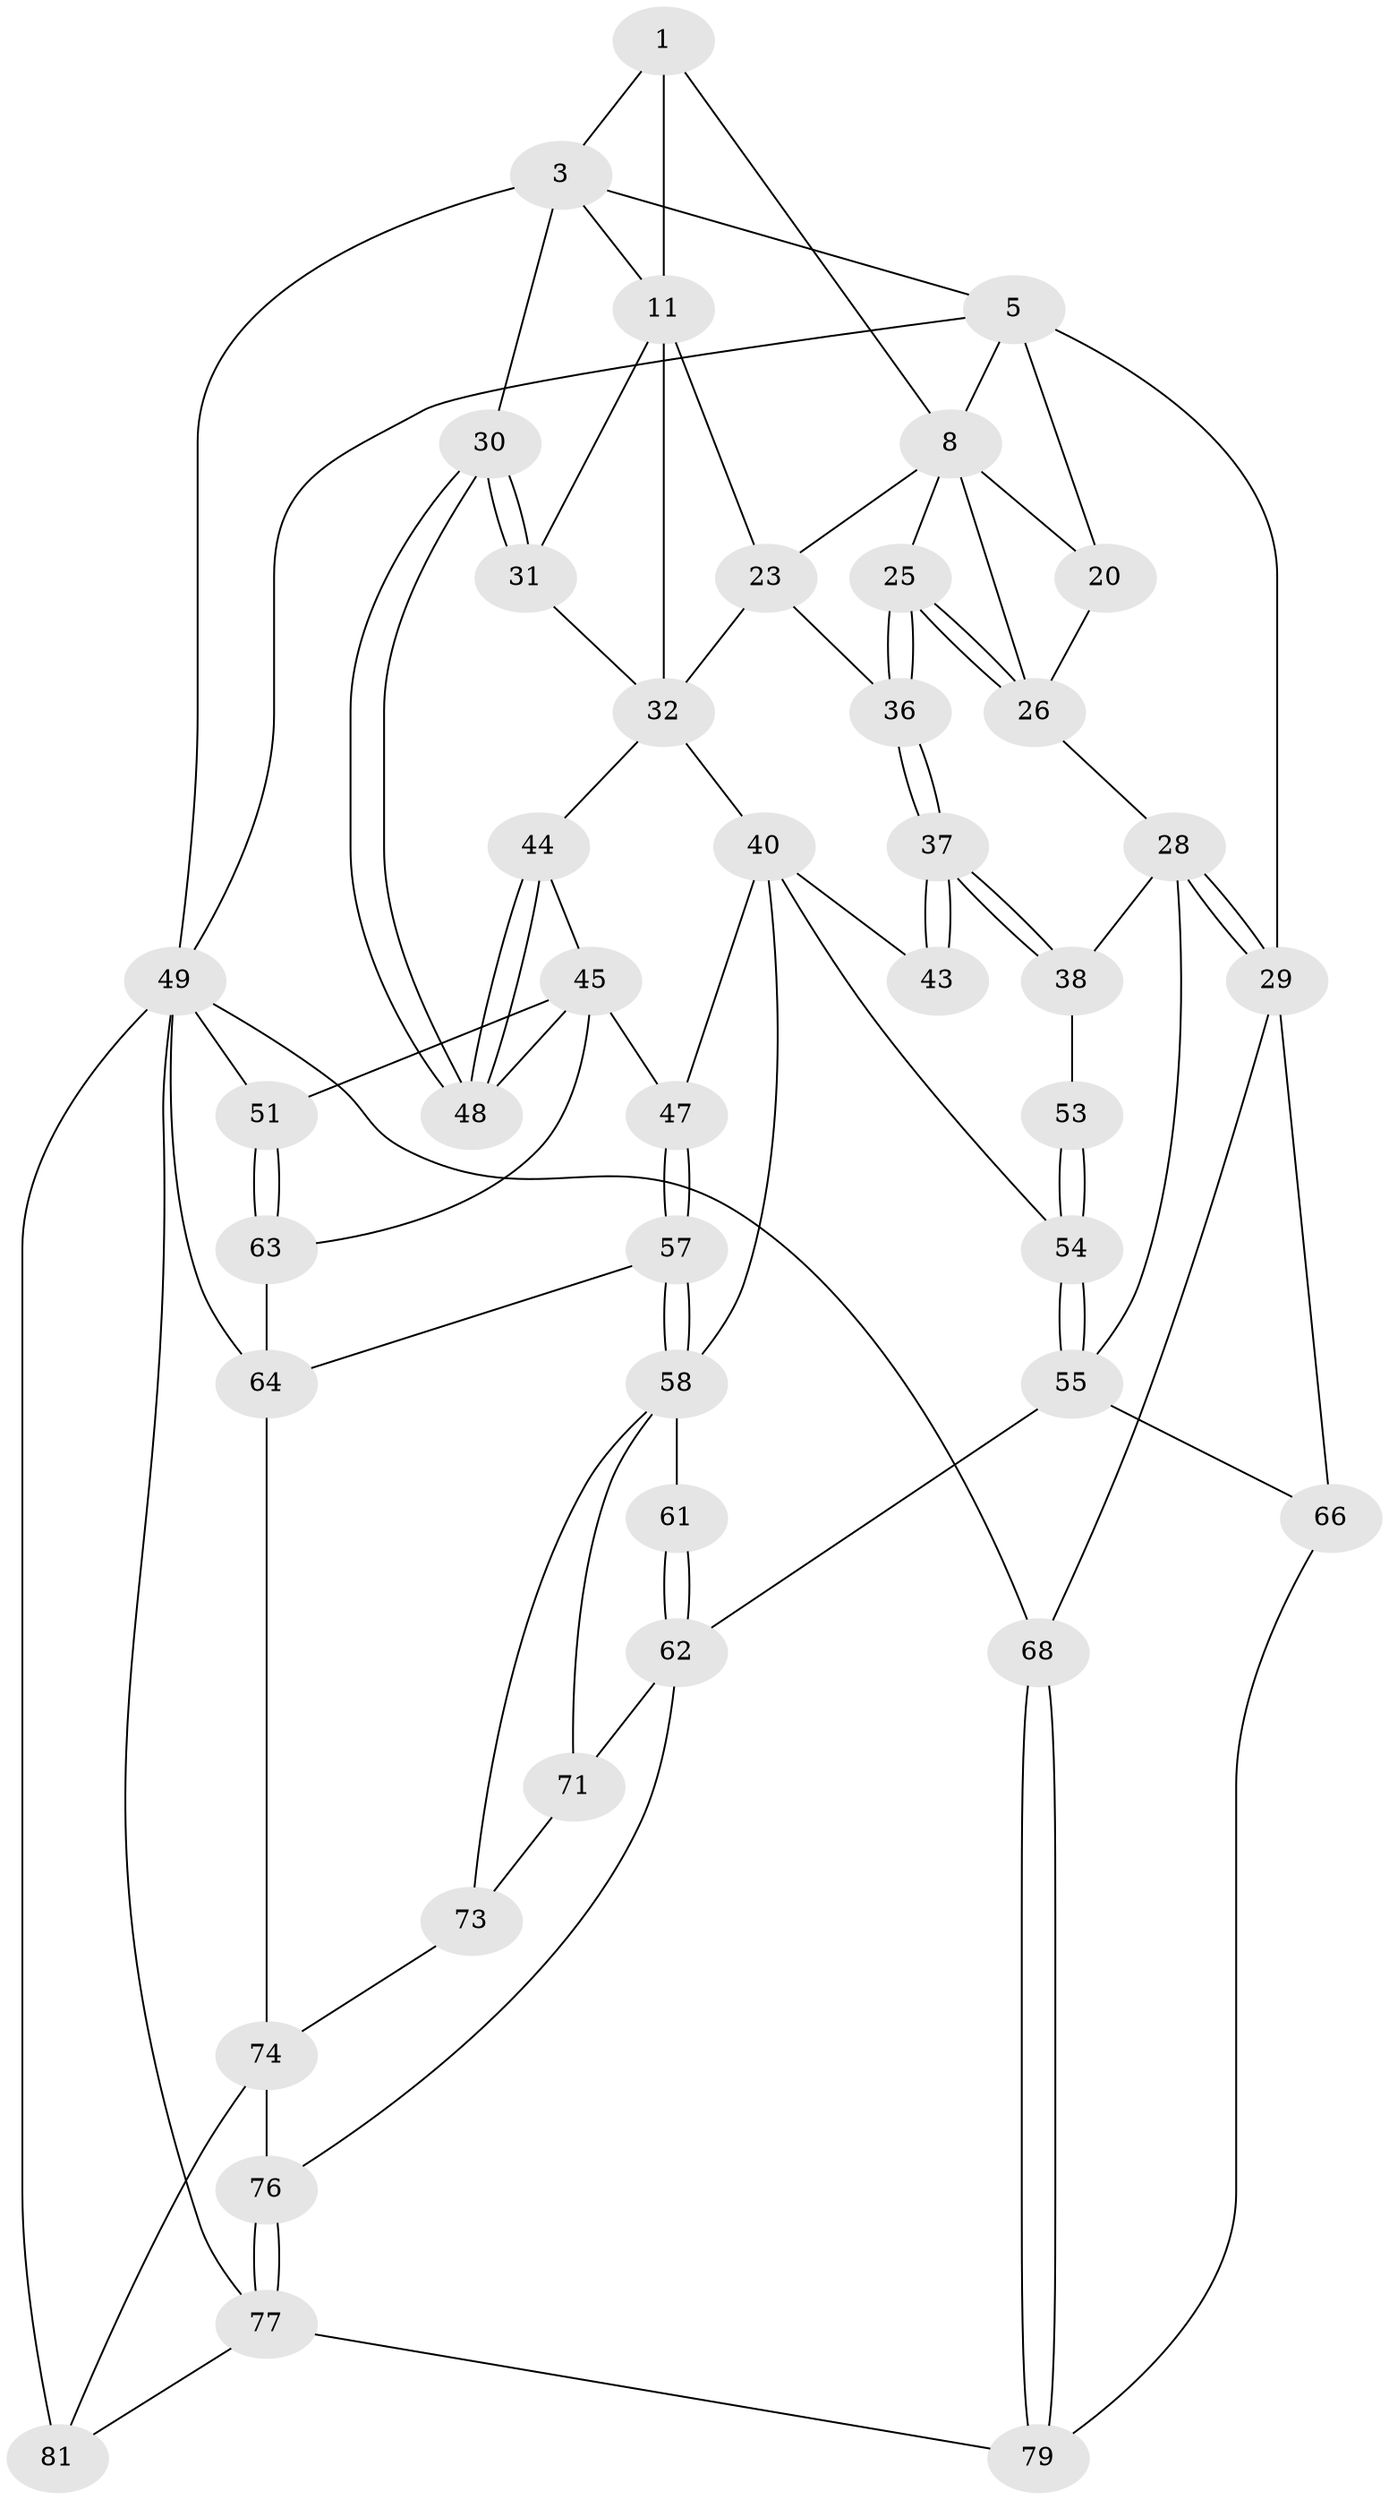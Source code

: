 // original degree distribution, {3: 0.03488372093023256, 4: 0.26744186046511625, 5: 0.43023255813953487, 6: 0.26744186046511625}
// Generated by graph-tools (version 1.1) at 2025/17/03/09/25 04:17:03]
// undirected, 43 vertices, 95 edges
graph export_dot {
graph [start="1"]
  node [color=gray90,style=filled];
  1 [pos="+0.3735923986538658+0",super="+2+7"];
  3 [pos="+1+0",super="+4"];
  5 [pos="+0+0",super="+6+16"];
  8 [pos="+0.3303015661929178+0.07429784638700236",super="+24+9"];
  11 [pos="+0.5506509471760135+0.025121518165897156",super="+12+13"];
  20 [pos="+0.15410826070090491+0.17552478185681078",super="+22"];
  23 [pos="+0.521997376515296+0.22471779962153696",super="+34"];
  25 [pos="+0.3579292730626185+0.3760597345722142"];
  26 [pos="+0.30571916722429004+0.3338405568588745",super="+27"];
  28 [pos="+0+0.44303364547867224",super="+39"];
  29 [pos="+0+0.4435217717827155",super="+67"];
  30 [pos="+1+0.08432742761069112"];
  31 [pos="+0.854183351788888+0.3103870898358359"];
  32 [pos="+0.669406094426004+0.38839568730283675",super="+33+35"];
  36 [pos="+0.35913712834219597+0.3872634085873761"];
  37 [pos="+0.3564253382360767+0.4085154431662162"];
  38 [pos="+0.0589887318297305+0.49140474247123966"];
  40 [pos="+0.5901613319480816+0.543510203014422",super="+41"];
  43 [pos="+0.3851674250423041+0.48919448387283937"];
  44 [pos="+0.8188376684610481+0.43714125483503147"];
  45 [pos="+0.8063280914519619+0.5858934933981575",super="+52+46"];
  47 [pos="+0.6161957550412142+0.5564589512559742"];
  48 [pos="+1+0.47093757186123736"];
  49 [pos="+1+1",super="+69+50"];
  51 [pos="+1+0.7153667096420827"];
  53 [pos="+0.16579034583931873+0.5599766944141553"];
  54 [pos="+0.272918348484999+0.6620114583936566"];
  55 [pos="+0.23465306859318208+0.7642185493410388",super="+56"];
  57 [pos="+0.660766108194791+0.7742490657601128"];
  58 [pos="+0.5717164836697831+0.7553457871050527",super="+59"];
  61 [pos="+0.4026767569935231+0.7732310959372597"];
  62 [pos="+0.2905263868061034+0.7832885539049865",super="+72"];
  63 [pos="+0.7772663265850928+0.6745886449465144"];
  64 [pos="+0.7525515033011152+0.7966629419942541",super="+65"];
  66 [pos="+0.17938314102577607+0.807858079250203"];
  68 [pos="+0+1"];
  71 [pos="+0.4460495296719498+0.8183505967055725"];
  73 [pos="+0.5463134750286256+0.7908324982599788"];
  74 [pos="+0.7257016344460763+0.9513528937416096",super="+75"];
  76 [pos="+0.4275590762336321+0.9793037014763166"];
  77 [pos="+0.3498235020425543+1",super="+78"];
  79 [pos="+0.1722568028901663+0.848175935139627"];
  81 [pos="+0.9583517533097454+0.8831078513440581",super="+84+82"];
  1 -- 3;
  1 -- 11 [weight=2];
  1 -- 8;
  3 -- 49;
  3 -- 5;
  3 -- 30;
  3 -- 11;
  5 -- 49;
  5 -- 29;
  5 -- 20 [weight=2];
  5 -- 8;
  8 -- 25;
  8 -- 23;
  8 -- 26;
  8 -- 20;
  11 -- 23;
  11 -- 32;
  11 -- 31;
  20 -- 26;
  23 -- 32;
  23 -- 36;
  25 -- 26;
  25 -- 26;
  25 -- 36;
  25 -- 36;
  26 -- 28;
  28 -- 29;
  28 -- 29;
  28 -- 38;
  28 -- 55;
  29 -- 66;
  29 -- 68;
  30 -- 31;
  30 -- 31;
  30 -- 48;
  30 -- 48;
  31 -- 32;
  32 -- 40;
  32 -- 44;
  36 -- 37;
  36 -- 37;
  37 -- 38;
  37 -- 38;
  37 -- 43;
  37 -- 43;
  38 -- 53;
  40 -- 47;
  40 -- 58;
  40 -- 43;
  40 -- 54;
  44 -- 45;
  44 -- 48;
  44 -- 48;
  45 -- 48;
  45 -- 51;
  45 -- 47;
  45 -- 63;
  47 -- 57;
  47 -- 57;
  49 -- 81 [weight=2];
  49 -- 68;
  49 -- 77;
  49 -- 64;
  49 -- 51;
  51 -- 63;
  51 -- 63;
  53 -- 54;
  53 -- 54;
  54 -- 55;
  54 -- 55;
  55 -- 62;
  55 -- 66;
  57 -- 58;
  57 -- 58;
  57 -- 64;
  58 -- 73;
  58 -- 61 [weight=2];
  58 -- 71;
  61 -- 62;
  61 -- 62;
  62 -- 76;
  62 -- 71;
  63 -- 64;
  64 -- 74;
  66 -- 79;
  68 -- 79;
  68 -- 79;
  71 -- 73;
  73 -- 74;
  74 -- 76;
  74 -- 81;
  76 -- 77;
  76 -- 77;
  77 -- 81;
  77 -- 79;
}
